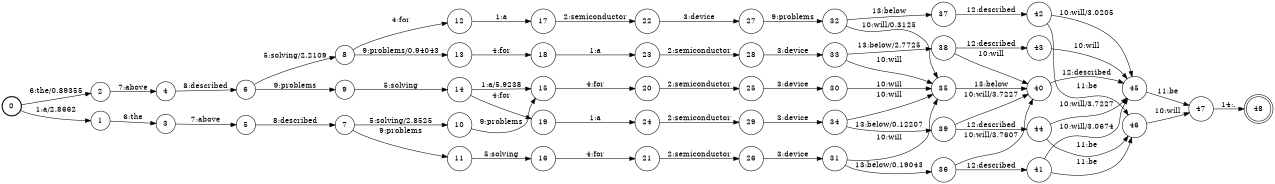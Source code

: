digraph FST {
rankdir = LR;
size = "8.5,11";
label = "";
center = 1;
orientation = Portrait;
ranksep = "0.4";
nodesep = "0.25";
0 [label = "0", shape = circle, style = bold, fontsize = 14]
	0 -> 1 [label = "1:a/2.8662", fontsize = 14];
	0 -> 2 [label = "6:the/0.89355", fontsize = 14];
1 [label = "1", shape = circle, style = solid, fontsize = 14]
	1 -> 3 [label = "6:the", fontsize = 14];
2 [label = "2", shape = circle, style = solid, fontsize = 14]
	2 -> 4 [label = "7:above", fontsize = 14];
3 [label = "3", shape = circle, style = solid, fontsize = 14]
	3 -> 5 [label = "7:above", fontsize = 14];
4 [label = "4", shape = circle, style = solid, fontsize = 14]
	4 -> 6 [label = "8:described", fontsize = 14];
5 [label = "5", shape = circle, style = solid, fontsize = 14]
	5 -> 7 [label = "8:described", fontsize = 14];
6 [label = "6", shape = circle, style = solid, fontsize = 14]
	6 -> 8 [label = "5:solving/2.2109", fontsize = 14];
	6 -> 9 [label = "9:problems", fontsize = 14];
7 [label = "7", shape = circle, style = solid, fontsize = 14]
	7 -> 10 [label = "5:solving/2.8525", fontsize = 14];
	7 -> 11 [label = "9:problems", fontsize = 14];
8 [label = "8", shape = circle, style = solid, fontsize = 14]
	8 -> 12 [label = "4:for", fontsize = 14];
	8 -> 13 [label = "9:problems/0.94043", fontsize = 14];
9 [label = "9", shape = circle, style = solid, fontsize = 14]
	9 -> 14 [label = "5:solving", fontsize = 14];
10 [label = "10", shape = circle, style = solid, fontsize = 14]
	10 -> 15 [label = "9:problems", fontsize = 14];
11 [label = "11", shape = circle, style = solid, fontsize = 14]
	11 -> 16 [label = "5:solving", fontsize = 14];
12 [label = "12", shape = circle, style = solid, fontsize = 14]
	12 -> 17 [label = "1:a", fontsize = 14];
13 [label = "13", shape = circle, style = solid, fontsize = 14]
	13 -> 18 [label = "4:for", fontsize = 14];
14 [label = "14", shape = circle, style = solid, fontsize = 14]
	14 -> 15 [label = "1:a/5.9238", fontsize = 14];
	14 -> 19 [label = "4:for", fontsize = 14];
15 [label = "15", shape = circle, style = solid, fontsize = 14]
	15 -> 20 [label = "4:for", fontsize = 14];
16 [label = "16", shape = circle, style = solid, fontsize = 14]
	16 -> 21 [label = "4:for", fontsize = 14];
17 [label = "17", shape = circle, style = solid, fontsize = 14]
	17 -> 22 [label = "2:semiconductor", fontsize = 14];
18 [label = "18", shape = circle, style = solid, fontsize = 14]
	18 -> 23 [label = "1:a", fontsize = 14];
19 [label = "19", shape = circle, style = solid, fontsize = 14]
	19 -> 24 [label = "1:a", fontsize = 14];
20 [label = "20", shape = circle, style = solid, fontsize = 14]
	20 -> 25 [label = "2:semiconductor", fontsize = 14];
21 [label = "21", shape = circle, style = solid, fontsize = 14]
	21 -> 26 [label = "2:semiconductor", fontsize = 14];
22 [label = "22", shape = circle, style = solid, fontsize = 14]
	22 -> 27 [label = "3:device", fontsize = 14];
23 [label = "23", shape = circle, style = solid, fontsize = 14]
	23 -> 28 [label = "2:semiconductor", fontsize = 14];
24 [label = "24", shape = circle, style = solid, fontsize = 14]
	24 -> 29 [label = "2:semiconductor", fontsize = 14];
25 [label = "25", shape = circle, style = solid, fontsize = 14]
	25 -> 30 [label = "3:device", fontsize = 14];
26 [label = "26", shape = circle, style = solid, fontsize = 14]
	26 -> 31 [label = "3:device", fontsize = 14];
27 [label = "27", shape = circle, style = solid, fontsize = 14]
	27 -> 32 [label = "9:problems", fontsize = 14];
28 [label = "28", shape = circle, style = solid, fontsize = 14]
	28 -> 33 [label = "3:device", fontsize = 14];
29 [label = "29", shape = circle, style = solid, fontsize = 14]
	29 -> 34 [label = "3:device", fontsize = 14];
30 [label = "30", shape = circle, style = solid, fontsize = 14]
	30 -> 35 [label = "10:will", fontsize = 14];
31 [label = "31", shape = circle, style = solid, fontsize = 14]
	31 -> 35 [label = "10:will", fontsize = 14];
	31 -> 36 [label = "13:below/0.19043", fontsize = 14];
32 [label = "32", shape = circle, style = solid, fontsize = 14]
	32 -> 35 [label = "10:will/0.3125", fontsize = 14];
	32 -> 37 [label = "13:below", fontsize = 14];
33 [label = "33", shape = circle, style = solid, fontsize = 14]
	33 -> 35 [label = "10:will", fontsize = 14];
	33 -> 38 [label = "13:below/2.7725", fontsize = 14];
34 [label = "34", shape = circle, style = solid, fontsize = 14]
	34 -> 35 [label = "10:will", fontsize = 14];
	34 -> 39 [label = "13:below/0.12207", fontsize = 14];
35 [label = "35", shape = circle, style = solid, fontsize = 14]
	35 -> 40 [label = "13:below", fontsize = 14];
36 [label = "36", shape = circle, style = solid, fontsize = 14]
	36 -> 41 [label = "12:described", fontsize = 14];
	36 -> 40 [label = "10:will/3.7607", fontsize = 14];
37 [label = "37", shape = circle, style = solid, fontsize = 14]
	37 -> 42 [label = "12:described", fontsize = 14];
38 [label = "38", shape = circle, style = solid, fontsize = 14]
	38 -> 43 [label = "12:described", fontsize = 14];
	38 -> 40 [label = "10:will", fontsize = 14];
39 [label = "39", shape = circle, style = solid, fontsize = 14]
	39 -> 44 [label = "12:described", fontsize = 14];
	39 -> 40 [label = "10:will/3.7227", fontsize = 14];
40 [label = "40", shape = circle, style = solid, fontsize = 14]
	40 -> 45 [label = "12:described", fontsize = 14];
41 [label = "41", shape = circle, style = solid, fontsize = 14]
	41 -> 45 [label = "10:will/3.0674", fontsize = 14];
	41 -> 46 [label = "11:be", fontsize = 14];
42 [label = "42", shape = circle, style = solid, fontsize = 14]
	42 -> 45 [label = "10:will/3.0205", fontsize = 14];
	42 -> 46 [label = "11:be", fontsize = 14];
43 [label = "43", shape = circle, style = solid, fontsize = 14]
	43 -> 45 [label = "10:will", fontsize = 14];
44 [label = "44", shape = circle, style = solid, fontsize = 14]
	44 -> 45 [label = "10:will/3.7227", fontsize = 14];
	44 -> 46 [label = "11:be", fontsize = 14];
45 [label = "45", shape = circle, style = solid, fontsize = 14]
	45 -> 47 [label = "11:be", fontsize = 14];
46 [label = "46", shape = circle, style = solid, fontsize = 14]
	46 -> 47 [label = "10:will", fontsize = 14];
47 [label = "47", shape = circle, style = solid, fontsize = 14]
	47 -> 48 [label = "14:.", fontsize = 14];
48 [label = "48", shape = doublecircle, style = solid, fontsize = 14]
}

